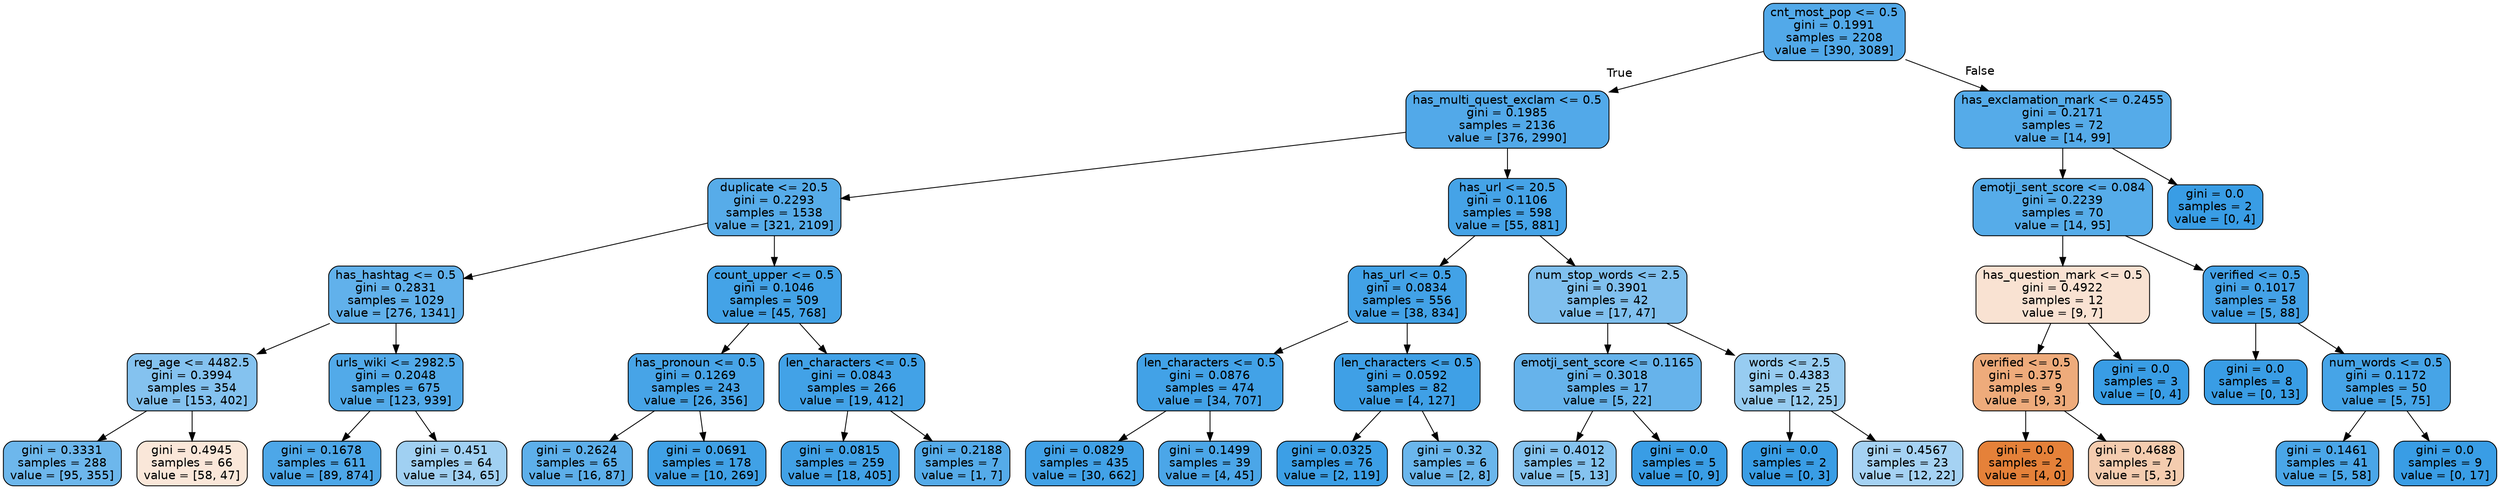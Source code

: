 digraph Tree {
node [shape=box, style="filled, rounded", color="black", fontname=helvetica] ;
edge [fontname=helvetica] ;
0 [label="cnt_most_pop <= 0.5\ngini = 0.1991\nsamples = 2208\nvalue = [390, 3089]", fillcolor="#399de5df"] ;
1 [label="has_multi_quest_exclam <= 0.5\ngini = 0.1985\nsamples = 2136\nvalue = [376, 2990]", fillcolor="#399de5df"] ;
0 -> 1 [labeldistance=2.5, labelangle=45, headlabel="True"] ;
2 [label="duplicate <= 20.5\ngini = 0.2293\nsamples = 1538\nvalue = [321, 2109]", fillcolor="#399de5d8"] ;
1 -> 2 ;
3 [label="has_hashtag <= 0.5\ngini = 0.2831\nsamples = 1029\nvalue = [276, 1341]", fillcolor="#399de5cb"] ;
2 -> 3 ;
4 [label="reg_age <= 4482.5\ngini = 0.3994\nsamples = 354\nvalue = [153, 402]", fillcolor="#399de59e"] ;
3 -> 4 ;
5 [label="gini = 0.3331\nsamples = 288\nvalue = [95, 355]", fillcolor="#399de5bb"] ;
4 -> 5 ;
6 [label="gini = 0.4945\nsamples = 66\nvalue = [58, 47]", fillcolor="#e5813930"] ;
4 -> 6 ;
7 [label="urls_wiki <= 2982.5\ngini = 0.2048\nsamples = 675\nvalue = [123, 939]", fillcolor="#399de5de"] ;
3 -> 7 ;
8 [label="gini = 0.1678\nsamples = 611\nvalue = [89, 874]", fillcolor="#399de5e5"] ;
7 -> 8 ;
9 [label="gini = 0.451\nsamples = 64\nvalue = [34, 65]", fillcolor="#399de57a"] ;
7 -> 9 ;
10 [label="count_upper <= 0.5\ngini = 0.1046\nsamples = 509\nvalue = [45, 768]", fillcolor="#399de5f0"] ;
2 -> 10 ;
11 [label="has_pronoun <= 0.5\ngini = 0.1269\nsamples = 243\nvalue = [26, 356]", fillcolor="#399de5ec"] ;
10 -> 11 ;
12 [label="gini = 0.2624\nsamples = 65\nvalue = [16, 87]", fillcolor="#399de5d0"] ;
11 -> 12 ;
13 [label="gini = 0.0691\nsamples = 178\nvalue = [10, 269]", fillcolor="#399de5f6"] ;
11 -> 13 ;
14 [label="len_characters <= 0.5\ngini = 0.0843\nsamples = 266\nvalue = [19, 412]", fillcolor="#399de5f3"] ;
10 -> 14 ;
15 [label="gini = 0.0815\nsamples = 259\nvalue = [18, 405]", fillcolor="#399de5f4"] ;
14 -> 15 ;
16 [label="gini = 0.2188\nsamples = 7\nvalue = [1, 7]", fillcolor="#399de5db"] ;
14 -> 16 ;
17 [label="has_url <= 20.5\ngini = 0.1106\nsamples = 598\nvalue = [55, 881]", fillcolor="#399de5ef"] ;
1 -> 17 ;
18 [label="has_url <= 0.5\ngini = 0.0834\nsamples = 556\nvalue = [38, 834]", fillcolor="#399de5f3"] ;
17 -> 18 ;
19 [label="len_characters <= 0.5\ngini = 0.0876\nsamples = 474\nvalue = [34, 707]", fillcolor="#399de5f3"] ;
18 -> 19 ;
20 [label="gini = 0.0829\nsamples = 435\nvalue = [30, 662]", fillcolor="#399de5f3"] ;
19 -> 20 ;
21 [label="gini = 0.1499\nsamples = 39\nvalue = [4, 45]", fillcolor="#399de5e8"] ;
19 -> 21 ;
22 [label="len_characters <= 0.5\ngini = 0.0592\nsamples = 82\nvalue = [4, 127]", fillcolor="#399de5f7"] ;
18 -> 22 ;
23 [label="gini = 0.0325\nsamples = 76\nvalue = [2, 119]", fillcolor="#399de5fb"] ;
22 -> 23 ;
24 [label="gini = 0.32\nsamples = 6\nvalue = [2, 8]", fillcolor="#399de5bf"] ;
22 -> 24 ;
25 [label="num_stop_words <= 2.5\ngini = 0.3901\nsamples = 42\nvalue = [17, 47]", fillcolor="#399de5a3"] ;
17 -> 25 ;
26 [label="emotji_sent_score <= 0.1165\ngini = 0.3018\nsamples = 17\nvalue = [5, 22]", fillcolor="#399de5c5"] ;
25 -> 26 ;
27 [label="gini = 0.4012\nsamples = 12\nvalue = [5, 13]", fillcolor="#399de59d"] ;
26 -> 27 ;
28 [label="gini = 0.0\nsamples = 5\nvalue = [0, 9]", fillcolor="#399de5ff"] ;
26 -> 28 ;
29 [label="words <= 2.5\ngini = 0.4383\nsamples = 25\nvalue = [12, 25]", fillcolor="#399de585"] ;
25 -> 29 ;
30 [label="gini = 0.0\nsamples = 2\nvalue = [0, 3]", fillcolor="#399de5ff"] ;
29 -> 30 ;
31 [label="gini = 0.4567\nsamples = 23\nvalue = [12, 22]", fillcolor="#399de574"] ;
29 -> 31 ;
32 [label="has_exclamation_mark <= 0.2455\ngini = 0.2171\nsamples = 72\nvalue = [14, 99]", fillcolor="#399de5db"] ;
0 -> 32 [labeldistance=2.5, labelangle=-45, headlabel="False"] ;
33 [label="emotji_sent_score <= 0.084\ngini = 0.2239\nsamples = 70\nvalue = [14, 95]", fillcolor="#399de5d9"] ;
32 -> 33 ;
34 [label="has_question_mark <= 0.5\ngini = 0.4922\nsamples = 12\nvalue = [9, 7]", fillcolor="#e5813939"] ;
33 -> 34 ;
35 [label="verified <= 0.5\ngini = 0.375\nsamples = 9\nvalue = [9, 3]", fillcolor="#e58139aa"] ;
34 -> 35 ;
36 [label="gini = 0.0\nsamples = 2\nvalue = [4, 0]", fillcolor="#e58139ff"] ;
35 -> 36 ;
37 [label="gini = 0.4688\nsamples = 7\nvalue = [5, 3]", fillcolor="#e5813966"] ;
35 -> 37 ;
38 [label="gini = 0.0\nsamples = 3\nvalue = [0, 4]", fillcolor="#399de5ff"] ;
34 -> 38 ;
39 [label="verified <= 0.5\ngini = 0.1017\nsamples = 58\nvalue = [5, 88]", fillcolor="#399de5f1"] ;
33 -> 39 ;
40 [label="gini = 0.0\nsamples = 8\nvalue = [0, 13]", fillcolor="#399de5ff"] ;
39 -> 40 ;
41 [label="num_words <= 0.5\ngini = 0.1172\nsamples = 50\nvalue = [5, 75]", fillcolor="#399de5ee"] ;
39 -> 41 ;
42 [label="gini = 0.1461\nsamples = 41\nvalue = [5, 58]", fillcolor="#399de5e9"] ;
41 -> 42 ;
43 [label="gini = 0.0\nsamples = 9\nvalue = [0, 17]", fillcolor="#399de5ff"] ;
41 -> 43 ;
44 [label="gini = 0.0\nsamples = 2\nvalue = [0, 4]", fillcolor="#399de5ff"] ;
32 -> 44 ;
}